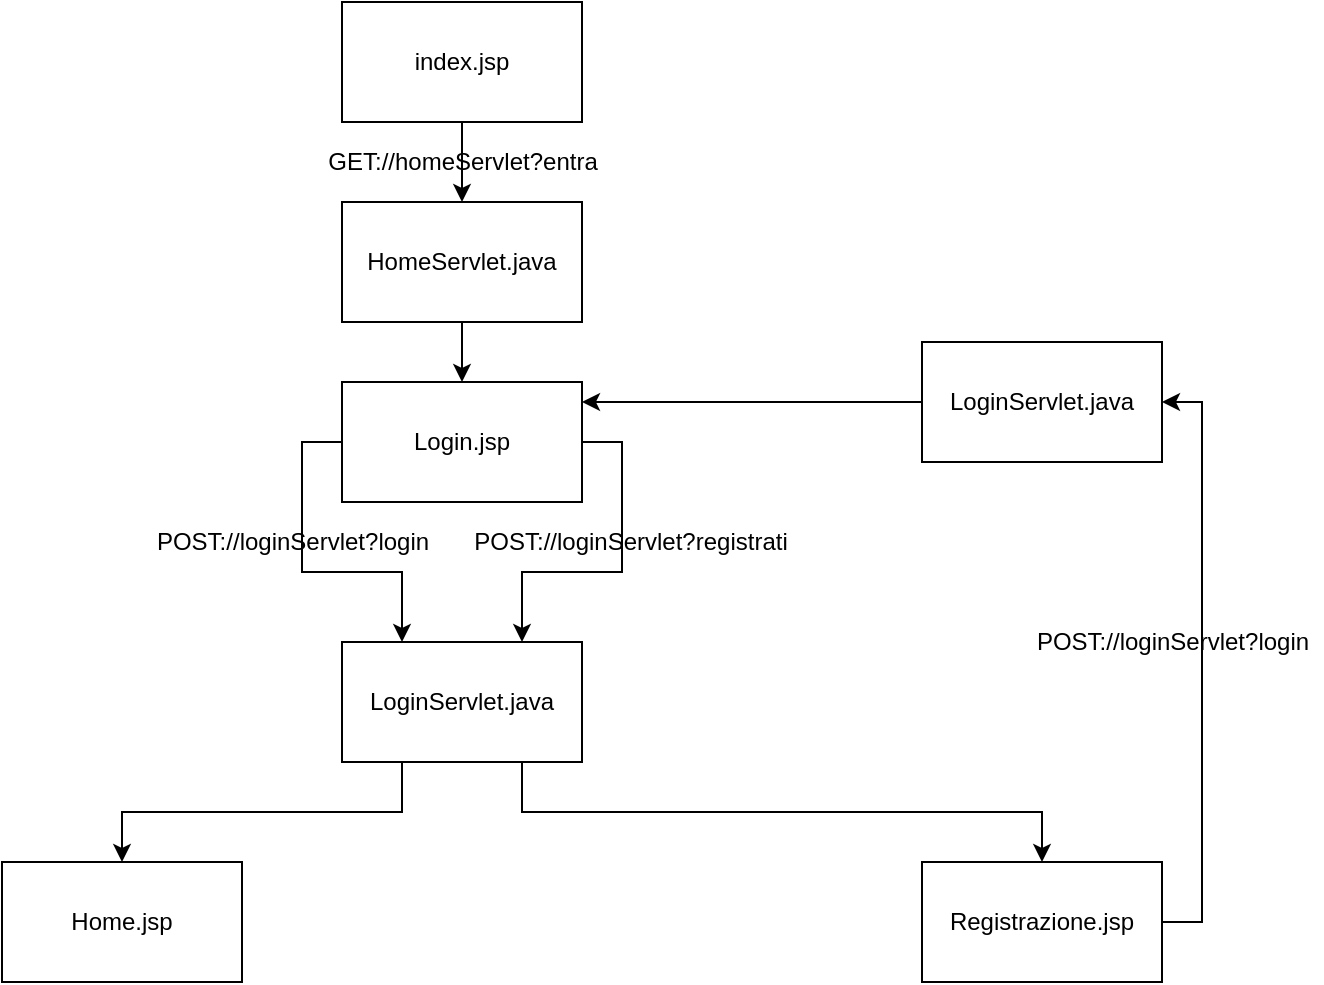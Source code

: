 <mxfile version="13.9.9" type="device"><diagram id="ncT1BiYuTOGY1ZA1iz84" name="SEQUENZA INTERAZIONI"><mxGraphModel dx="1662" dy="814" grid="1" gridSize="10" guides="1" tooltips="1" connect="1" arrows="1" fold="1" page="1" pageScale="1" pageWidth="827" pageHeight="1169" math="0" shadow="0"><root><mxCell id="0"/><mxCell id="1" parent="0"/><mxCell id="Nq9XPwQTjORCYMbsKSrt-3" style="edgeStyle=orthogonalEdgeStyle;rounded=0;orthogonalLoop=1;jettySize=auto;html=1;exitX=0.5;exitY=1;exitDx=0;exitDy=0;entryX=0.5;entryY=0;entryDx=0;entryDy=0;" parent="1" source="Nq9XPwQTjORCYMbsKSrt-1" target="Nq9XPwQTjORCYMbsKSrt-4" edge="1"><mxGeometry relative="1" as="geometry"><mxPoint x="390" y="130" as="targetPoint"/></mxGeometry></mxCell><mxCell id="Nq9XPwQTjORCYMbsKSrt-1" value="index.jsp" style="rounded=0;whiteSpace=wrap;html=1;" parent="1" vertex="1"><mxGeometry x="330" y="20" width="120" height="60" as="geometry"/></mxCell><mxCell id="Nq9XPwQTjORCYMbsKSrt-2" value="GET://homeServlet?entra" style="text;html=1;align=center;verticalAlign=middle;resizable=0;points=[];autosize=1;strokeColor=none;fillColor=none;" parent="1" vertex="1"><mxGeometry x="315" y="90" width="150" height="20" as="geometry"/></mxCell><mxCell id="Nq9XPwQTjORCYMbsKSrt-6" style="edgeStyle=orthogonalEdgeStyle;rounded=0;orthogonalLoop=1;jettySize=auto;html=1;exitX=0.5;exitY=1;exitDx=0;exitDy=0;entryX=0.5;entryY=0;entryDx=0;entryDy=0;" parent="1" source="Nq9XPwQTjORCYMbsKSrt-4" target="Nq9XPwQTjORCYMbsKSrt-5" edge="1"><mxGeometry relative="1" as="geometry"/></mxCell><mxCell id="Nq9XPwQTjORCYMbsKSrt-4" value="HomeServlet.java" style="rounded=0;whiteSpace=wrap;html=1;" parent="1" vertex="1"><mxGeometry x="330" y="120" width="120" height="60" as="geometry"/></mxCell><mxCell id="Nq9XPwQTjORCYMbsKSrt-8" style="edgeStyle=orthogonalEdgeStyle;rounded=0;orthogonalLoop=1;jettySize=auto;html=1;entryX=0.5;entryY=0;entryDx=0;entryDy=0;exitX=0.75;exitY=1;exitDx=0;exitDy=0;" parent="1" source="Nq9XPwQTjORCYMbsKSrt-11" target="Nq9XPwQTjORCYMbsKSrt-7" edge="1"><mxGeometry relative="1" as="geometry"><mxPoint x="200" y="310" as="sourcePoint"/></mxGeometry></mxCell><mxCell id="Nq9XPwQTjORCYMbsKSrt-10" style="edgeStyle=orthogonalEdgeStyle;rounded=0;orthogonalLoop=1;jettySize=auto;html=1;exitX=0.25;exitY=1;exitDx=0;exitDy=0;entryX=0.5;entryY=0;entryDx=0;entryDy=0;" parent="1" source="Nq9XPwQTjORCYMbsKSrt-11" target="Nq9XPwQTjORCYMbsKSrt-25" edge="1"><mxGeometry relative="1" as="geometry"><mxPoint x="220" y="450" as="targetPoint"/></mxGeometry></mxCell><mxCell id="Nq9XPwQTjORCYMbsKSrt-12" style="edgeStyle=orthogonalEdgeStyle;rounded=0;orthogonalLoop=1;jettySize=auto;html=1;exitX=0;exitY=0.5;exitDx=0;exitDy=0;entryX=0.25;entryY=0;entryDx=0;entryDy=0;" parent="1" source="Nq9XPwQTjORCYMbsKSrt-5" target="Nq9XPwQTjORCYMbsKSrt-11" edge="1"><mxGeometry relative="1" as="geometry"/></mxCell><mxCell id="Nq9XPwQTjORCYMbsKSrt-17" style="edgeStyle=orthogonalEdgeStyle;rounded=0;orthogonalLoop=1;jettySize=auto;html=1;exitX=1;exitY=0.5;exitDx=0;exitDy=0;entryX=0.75;entryY=0;entryDx=0;entryDy=0;" parent="1" source="Nq9XPwQTjORCYMbsKSrt-5" target="Nq9XPwQTjORCYMbsKSrt-11" edge="1"><mxGeometry relative="1" as="geometry"/></mxCell><mxCell id="Nq9XPwQTjORCYMbsKSrt-5" value="Login.jsp" style="rounded=0;whiteSpace=wrap;html=1;" parent="1" vertex="1"><mxGeometry x="330" y="210" width="120" height="60" as="geometry"/></mxCell><mxCell id="uV1YWoMO_K7KtT7iV8Pv-6" style="edgeStyle=orthogonalEdgeStyle;rounded=0;orthogonalLoop=1;jettySize=auto;html=1;exitX=1;exitY=0.5;exitDx=0;exitDy=0;entryX=1;entryY=0.5;entryDx=0;entryDy=0;" edge="1" parent="1" source="Nq9XPwQTjORCYMbsKSrt-7" target="Nq9XPwQTjORCYMbsKSrt-18"><mxGeometry relative="1" as="geometry"/></mxCell><mxCell id="Nq9XPwQTjORCYMbsKSrt-7" value="Registrazione.jsp" style="rounded=0;whiteSpace=wrap;html=1;" parent="1" vertex="1"><mxGeometry x="620" y="450" width="120" height="60" as="geometry"/></mxCell><mxCell id="Nq9XPwQTjORCYMbsKSrt-11" value="LoginServlet.java" style="rounded=0;whiteSpace=wrap;html=1;" parent="1" vertex="1"><mxGeometry x="330" y="340" width="120" height="60" as="geometry"/></mxCell><mxCell id="Nq9XPwQTjORCYMbsKSrt-13" value="POST://loginServlet?login" style="text;html=1;align=center;verticalAlign=middle;resizable=0;points=[];autosize=1;strokeColor=none;fillColor=none;" parent="1" vertex="1"><mxGeometry x="230" y="280" width="150" height="20" as="geometry"/></mxCell><mxCell id="Nq9XPwQTjORCYMbsKSrt-15" value="POST://loginServlet?registrati" style="text;html=1;align=center;verticalAlign=middle;resizable=0;points=[];autosize=1;strokeColor=none;fillColor=none;" parent="1" vertex="1"><mxGeometry x="389" y="280" width="170" height="20" as="geometry"/></mxCell><mxCell id="uV1YWoMO_K7KtT7iV8Pv-3" style="edgeStyle=orthogonalEdgeStyle;rounded=0;orthogonalLoop=1;jettySize=auto;html=1;exitX=0;exitY=0.5;exitDx=0;exitDy=0;" edge="1" parent="1" source="Nq9XPwQTjORCYMbsKSrt-18"><mxGeometry relative="1" as="geometry"><mxPoint x="450" y="220" as="targetPoint"/></mxGeometry></mxCell><mxCell id="Nq9XPwQTjORCYMbsKSrt-18" value="LoginServlet.java" style="rounded=0;whiteSpace=wrap;html=1;" parent="1" vertex="1"><mxGeometry x="620" y="190" width="120" height="60" as="geometry"/></mxCell><mxCell id="Nq9XPwQTjORCYMbsKSrt-25" value="Home.jsp" style="rounded=0;whiteSpace=wrap;html=1;" parent="1" vertex="1"><mxGeometry x="160" y="450" width="120" height="60" as="geometry"/></mxCell><mxCell id="Nq9XPwQTjORCYMbsKSrt-21" value="POST://loginServlet?login" style="text;html=1;align=center;verticalAlign=middle;resizable=0;points=[];autosize=1;strokeColor=none;fillColor=none;" parent="1" vertex="1"><mxGeometry x="670" y="330" width="150" height="20" as="geometry"/></mxCell></root></mxGraphModel></diagram></mxfile>